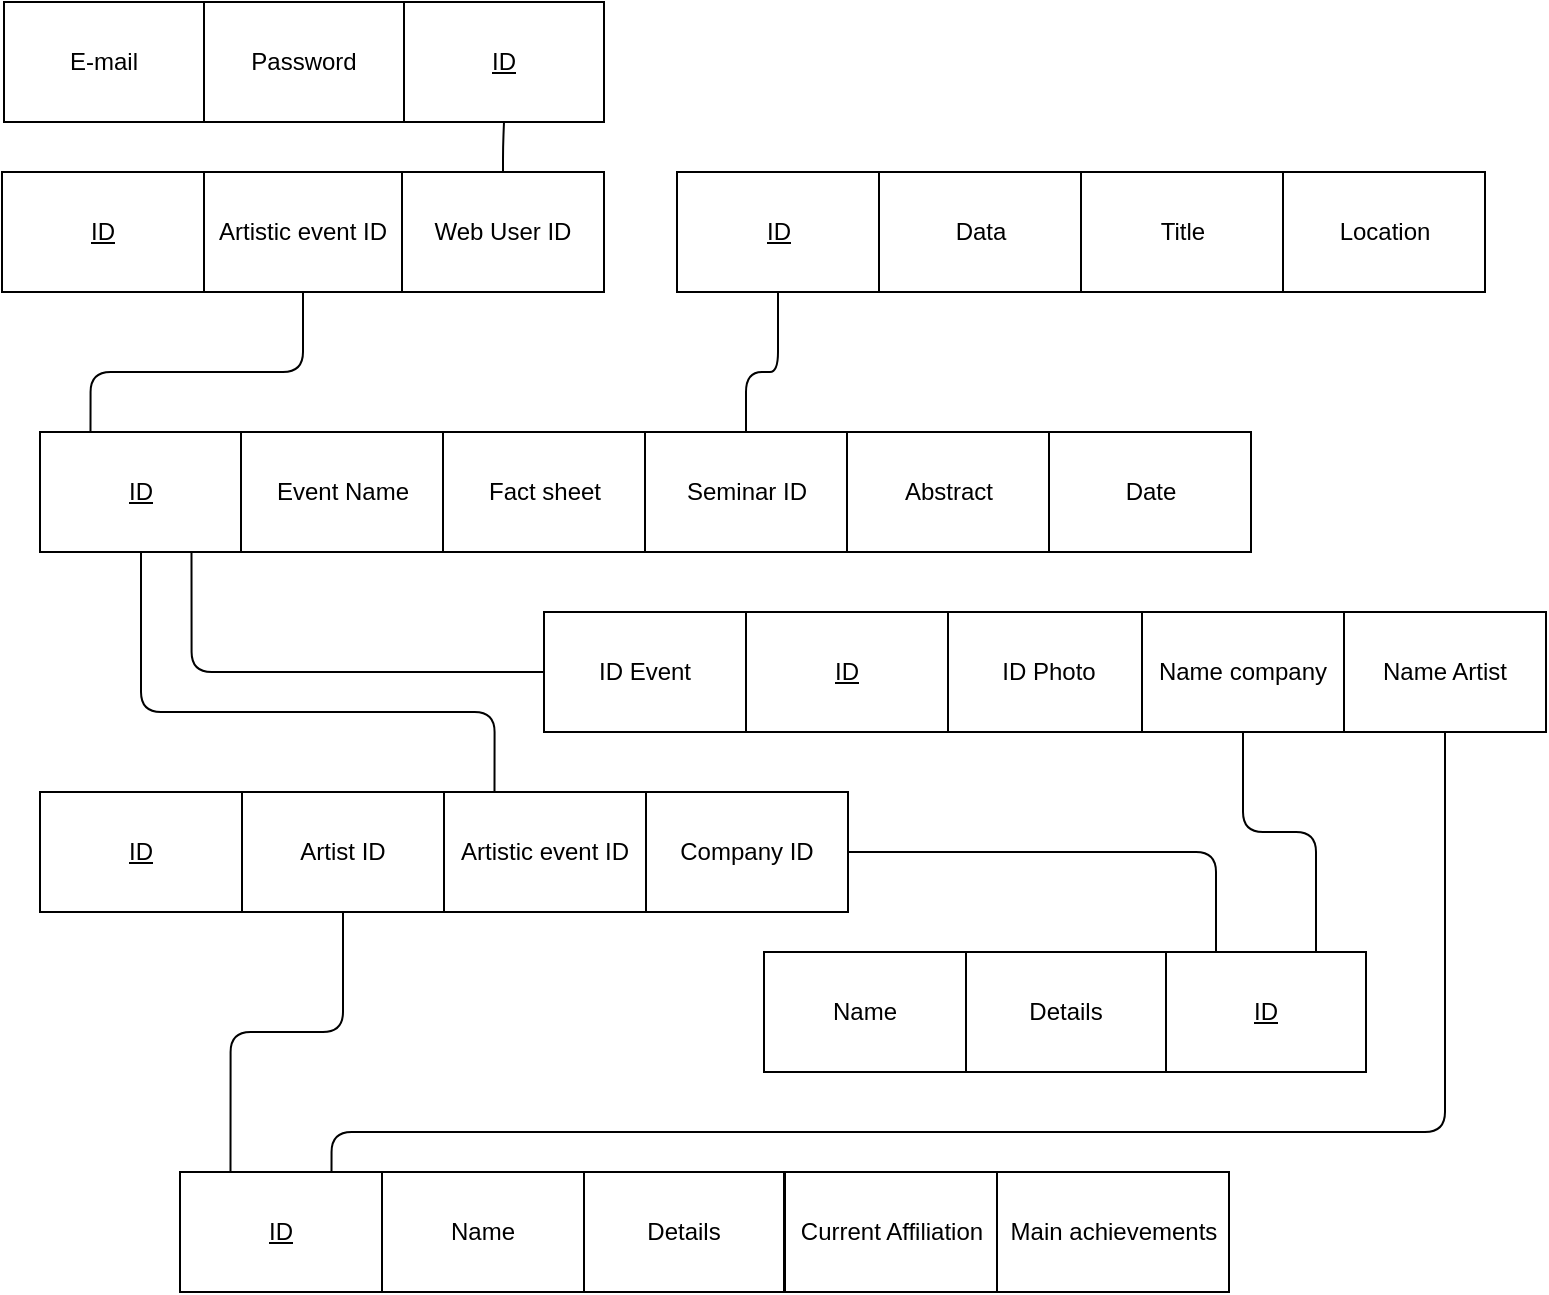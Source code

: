 <mxfile version="12.2.7" type="device" pages="1"><diagram id="mCeaMJX3CQ6pdK_j_z2c" name="Page-1"><mxGraphModel dx="782" dy="689" grid="1" gridSize="10" guides="1" tooltips="1" connect="1" arrows="1" fold="1" page="1" pageScale="1" pageWidth="827" pageHeight="1169" math="0" shadow="0"><root><mxCell id="0"/><mxCell id="1" parent="0"/><mxCell id="fped8_Gxq-GubGdn7bcu-1" value="&lt;u&gt;ID&lt;/u&gt;" style="rounded=0;whiteSpace=wrap;html=1;" parent="1" vertex="1"><mxGeometry x="30" y="230" width="101" height="60" as="geometry"/></mxCell><mxCell id="fped8_Gxq-GubGdn7bcu-2" value="Fact sheet" style="rounded=0;whiteSpace=wrap;html=1;" parent="1" vertex="1"><mxGeometry x="231.5" y="230" width="101" height="60" as="geometry"/></mxCell><mxCell id="fped8_Gxq-GubGdn7bcu-3" value="Seminar ID" style="rounded=0;whiteSpace=wrap;html=1;" parent="1" vertex="1"><mxGeometry x="332.5" y="230" width="101" height="60" as="geometry"/></mxCell><mxCell id="fped8_Gxq-GubGdn7bcu-5" value="Abstract" style="rounded=0;whiteSpace=wrap;html=1;" parent="1" vertex="1"><mxGeometry x="433.5" y="230" width="101" height="60" as="geometry"/></mxCell><mxCell id="fped8_Gxq-GubGdn7bcu-6" value="Artist ID" style="rounded=0;whiteSpace=wrap;html=1;" parent="1" vertex="1"><mxGeometry x="131" y="410" width="101" height="60" as="geometry"/></mxCell><mxCell id="fped8_Gxq-GubGdn7bcu-7" value="Artistic event ID" style="rounded=0;whiteSpace=wrap;html=1;" parent="1" vertex="1"><mxGeometry x="232" y="410" width="101" height="60" as="geometry"/></mxCell><mxCell id="fped8_Gxq-GubGdn7bcu-8" value="" style="endArrow=none;html=1;entryX=0.5;entryY=1;entryDx=0;entryDy=0;exitX=0.25;exitY=0;exitDx=0;exitDy=0;edgeStyle=orthogonalEdgeStyle;" parent="1" source="fped8_Gxq-GubGdn7bcu-7" target="fped8_Gxq-GubGdn7bcu-1" edge="1"><mxGeometry width="50" height="50" relative="1" as="geometry"><mxPoint x="13.5" y="65" as="sourcePoint"/><mxPoint x="63.5" y="15" as="targetPoint"/><Array as="points"><mxPoint x="257" y="370"/><mxPoint x="81" y="370"/></Array></mxGeometry></mxCell><mxCell id="fped8_Gxq-GubGdn7bcu-9" value="Name" style="rounded=0;whiteSpace=wrap;html=1;" parent="1" vertex="1"><mxGeometry x="392" y="490" width="101" height="60" as="geometry"/></mxCell><mxCell id="fped8_Gxq-GubGdn7bcu-10" value="Details" style="rounded=0;whiteSpace=wrap;html=1;" parent="1" vertex="1"><mxGeometry x="493" y="490" width="100" height="60" as="geometry"/></mxCell><mxCell id="fped8_Gxq-GubGdn7bcu-12" value="&lt;u&gt;ID&lt;/u&gt;" style="rounded=0;whiteSpace=wrap;html=1;" parent="1" vertex="1"><mxGeometry x="30" y="410" width="101" height="60" as="geometry"/></mxCell><mxCell id="fped8_Gxq-GubGdn7bcu-13" value="" style="endArrow=none;html=1;entryX=1;entryY=0.5;entryDx=0;entryDy=0;exitX=0.25;exitY=0;exitDx=0;exitDy=0;edgeStyle=orthogonalEdgeStyle;" parent="1" source="eYYoWJSKtnG0IWVszfgg-9" target="eYYoWJSKtnG0IWVszfgg-8" edge="1"><mxGeometry width="50" height="50" relative="1" as="geometry"><mxPoint x="13.5" y="245" as="sourcePoint"/><mxPoint x="63.5" y="195" as="targetPoint"/><Array as="points"><mxPoint x="618" y="440"/></Array></mxGeometry></mxCell><mxCell id="fped8_Gxq-GubGdn7bcu-14" value="Name" style="rounded=0;whiteSpace=wrap;html=1;" parent="1" vertex="1"><mxGeometry x="201" y="600" width="101" height="60" as="geometry"/></mxCell><mxCell id="fped8_Gxq-GubGdn7bcu-15" value="Details" style="rounded=0;whiteSpace=wrap;html=1;" parent="1" vertex="1"><mxGeometry x="302" y="600" width="100" height="60" as="geometry"/></mxCell><mxCell id="fped8_Gxq-GubGdn7bcu-17" value="Current Affiliation" style="rounded=0;whiteSpace=wrap;html=1;" parent="1" vertex="1"><mxGeometry x="402.5" y="600" width="106" height="60" as="geometry"/></mxCell><mxCell id="fped8_Gxq-GubGdn7bcu-18" value="Main achievements" style="rounded=0;whiteSpace=wrap;html=1;" parent="1" vertex="1"><mxGeometry x="508.5" y="600" width="116" height="60" as="geometry"/></mxCell><mxCell id="fped8_Gxq-GubGdn7bcu-19" value="" style="endArrow=none;html=1;edgeStyle=orthogonalEdgeStyle;entryX=0.25;entryY=0;entryDx=0;entryDy=0;exitX=0.5;exitY=1;exitDx=0;exitDy=0;" parent="1" source="fped8_Gxq-GubGdn7bcu-6" target="eYYoWJSKtnG0IWVszfgg-10" edge="1"><mxGeometry width="50" height="50" relative="1" as="geometry"><mxPoint x="33.5" y="245" as="sourcePoint"/><mxPoint x="83.5" y="195" as="targetPoint"/><Array as="points"><mxPoint x="182" y="530"/><mxPoint x="125" y="530"/></Array></mxGeometry></mxCell><mxCell id="fped8_Gxq-GubGdn7bcu-20" value="ID Event" style="rounded=0;whiteSpace=wrap;html=1;" parent="1" vertex="1"><mxGeometry x="282" y="320" width="101" height="60" as="geometry"/></mxCell><mxCell id="fped8_Gxq-GubGdn7bcu-21" value="ID Photo" style="rounded=0;whiteSpace=wrap;html=1;" parent="1" vertex="1"><mxGeometry x="484" y="320" width="101" height="60" as="geometry"/></mxCell><mxCell id="fped8_Gxq-GubGdn7bcu-22" value="Name Artist" style="rounded=0;whiteSpace=wrap;html=1;" parent="1" vertex="1"><mxGeometry x="682" y="320" width="101" height="60" as="geometry"/></mxCell><mxCell id="fped8_Gxq-GubGdn7bcu-23" value="Name company" style="rounded=0;whiteSpace=wrap;html=1;" parent="1" vertex="1"><mxGeometry x="581" y="320" width="101" height="60" as="geometry"/></mxCell><mxCell id="fped8_Gxq-GubGdn7bcu-24" value="" style="endArrow=none;html=1;exitX=0.75;exitY=1;exitDx=0;exitDy=0;edgeStyle=orthogonalEdgeStyle;entryX=0;entryY=0.5;entryDx=0;entryDy=0;" parent="1" source="fped8_Gxq-GubGdn7bcu-1" target="fped8_Gxq-GubGdn7bcu-20" edge="1"><mxGeometry width="50" height="50" relative="1" as="geometry"><mxPoint x="23.5" y="245" as="sourcePoint"/><mxPoint x="290" y="390" as="targetPoint"/><Array as="points"><mxPoint x="106" y="350"/></Array></mxGeometry></mxCell><mxCell id="fped8_Gxq-GubGdn7bcu-29" value="" style="endArrow=none;html=1;entryX=0.5;entryY=1;entryDx=0;entryDy=0;exitX=0.75;exitY=0;exitDx=0;exitDy=0;edgeStyle=orthogonalEdgeStyle;" parent="1" source="eYYoWJSKtnG0IWVszfgg-10" target="fped8_Gxq-GubGdn7bcu-22" edge="1"><mxGeometry width="50" height="50" relative="1" as="geometry"><mxPoint x="23.5" y="245" as="sourcePoint"/><mxPoint x="73.5" y="195" as="targetPoint"/><Array as="points"><mxPoint x="176" y="580"/><mxPoint x="733" y="580"/></Array></mxGeometry></mxCell><mxCell id="fped8_Gxq-GubGdn7bcu-30" value="" style="endArrow=none;html=1;entryX=0.5;entryY=1;entryDx=0;entryDy=0;exitX=0.75;exitY=0;exitDx=0;exitDy=0;edgeStyle=orthogonalEdgeStyle;" parent="1" source="eYYoWJSKtnG0IWVszfgg-9" target="fped8_Gxq-GubGdn7bcu-23" edge="1"><mxGeometry width="50" height="50" relative="1" as="geometry"><mxPoint x="23.5" y="245" as="sourcePoint"/><mxPoint x="73.5" y="195" as="targetPoint"/><Array as="points"><mxPoint x="668" y="430"/><mxPoint x="632" y="430"/></Array></mxGeometry></mxCell><mxCell id="fped8_Gxq-GubGdn7bcu-31" value="Data" style="rounded=0;whiteSpace=wrap;html=1;" parent="1" vertex="1"><mxGeometry x="449.5" y="100" width="101" height="60" as="geometry"/></mxCell><mxCell id="fped8_Gxq-GubGdn7bcu-32" value="Title" style="rounded=0;whiteSpace=wrap;html=1;" parent="1" vertex="1"><mxGeometry x="550.5" y="100" width="101" height="60" as="geometry"/></mxCell><mxCell id="fped8_Gxq-GubGdn7bcu-33" value="" style="endArrow=none;html=1;exitX=0.5;exitY=0;exitDx=0;exitDy=0;entryX=0.5;entryY=1;entryDx=0;entryDy=0;edgeStyle=orthogonalEdgeStyle;" parent="1" source="fped8_Gxq-GubGdn7bcu-3" target="eYYoWJSKtnG0IWVszfgg-4" edge="1"><mxGeometry width="50" height="50" relative="1" as="geometry"><mxPoint x="13.5" y="245" as="sourcePoint"/><mxPoint x="63.5" y="195" as="targetPoint"/><Array as="points"><mxPoint x="383" y="200"/><mxPoint x="399" y="200"/></Array></mxGeometry></mxCell><mxCell id="fped8_Gxq-GubGdn7bcu-34" value="Location" style="rounded=0;whiteSpace=wrap;html=1;" parent="1" vertex="1"><mxGeometry x="651.5" y="100" width="101" height="60" as="geometry"/></mxCell><mxCell id="fped8_Gxq-GubGdn7bcu-35" value="Event Name" style="rounded=0;whiteSpace=wrap;html=1;" parent="1" vertex="1"><mxGeometry x="130.5" y="230" width="101" height="60" as="geometry"/></mxCell><mxCell id="rjUnznNPcPiEyhpS0K8V-1" value="Artistic event ID" style="rounded=0;whiteSpace=wrap;html=1;" parent="1" vertex="1"><mxGeometry x="112" y="100" width="99" height="60" as="geometry"/></mxCell><mxCell id="rjUnznNPcPiEyhpS0K8V-2" value="Web User ID" style="rounded=0;whiteSpace=wrap;html=1;" parent="1" vertex="1"><mxGeometry x="211" y="100" width="101" height="60" as="geometry"/></mxCell><mxCell id="rjUnznNPcPiEyhpS0K8V-3" value="Password" style="rounded=0;whiteSpace=wrap;html=1;" parent="1" vertex="1"><mxGeometry x="112" y="15" width="100" height="60" as="geometry"/></mxCell><mxCell id="rjUnznNPcPiEyhpS0K8V-4" value="&lt;u&gt;ID&lt;/u&gt;" style="rounded=0;whiteSpace=wrap;html=1;" parent="1" vertex="1"><mxGeometry x="212" y="15" width="100" height="60" as="geometry"/></mxCell><mxCell id="rjUnznNPcPiEyhpS0K8V-7" value="" style="endArrow=none;html=1;entryX=0.5;entryY=1;entryDx=0;entryDy=0;exitX=0.25;exitY=0;exitDx=0;exitDy=0;edgeStyle=orthogonalEdgeStyle;" parent="1" source="fped8_Gxq-GubGdn7bcu-1" target="rjUnznNPcPiEyhpS0K8V-1" edge="1"><mxGeometry width="50" height="50" relative="1" as="geometry"><mxPoint x="30" y="240" as="sourcePoint"/><mxPoint x="80" y="190" as="targetPoint"/><Array as="points"><mxPoint x="55" y="200"/><mxPoint x="162" y="200"/></Array></mxGeometry></mxCell><mxCell id="rjUnznNPcPiEyhpS0K8V-8" value="" style="endArrow=none;html=1;exitX=0.5;exitY=0;exitDx=0;exitDy=0;entryX=0.5;entryY=1;entryDx=0;entryDy=0;edgeStyle=orthogonalEdgeStyle;" parent="1" source="rjUnznNPcPiEyhpS0K8V-2" target="rjUnznNPcPiEyhpS0K8V-4" edge="1"><mxGeometry width="50" height="50" relative="1" as="geometry"><mxPoint x="310" y="150" as="sourcePoint"/><mxPoint x="360" y="100" as="targetPoint"/></mxGeometry></mxCell><mxCell id="eYYoWJSKtnG0IWVszfgg-1" value="E-mail" style="rounded=0;whiteSpace=wrap;html=1;" vertex="1" parent="1"><mxGeometry x="12" y="15" width="100" height="60" as="geometry"/></mxCell><mxCell id="eYYoWJSKtnG0IWVszfgg-2" value="&lt;u&gt;ID&lt;/u&gt;" style="rounded=0;whiteSpace=wrap;html=1;" vertex="1" parent="1"><mxGeometry x="11" y="100" width="101" height="60" as="geometry"/></mxCell><mxCell id="eYYoWJSKtnG0IWVszfgg-3" value="Date" style="rounded=0;whiteSpace=wrap;html=1;" vertex="1" parent="1"><mxGeometry x="534.5" y="230" width="101" height="60" as="geometry"/></mxCell><mxCell id="eYYoWJSKtnG0IWVszfgg-4" value="&lt;u&gt;ID&lt;/u&gt;" style="rounded=0;whiteSpace=wrap;html=1;" vertex="1" parent="1"><mxGeometry x="348.5" y="100" width="101" height="60" as="geometry"/></mxCell><mxCell id="eYYoWJSKtnG0IWVszfgg-7" value="&lt;u&gt;ID&lt;/u&gt;" style="rounded=0;whiteSpace=wrap;html=1;" vertex="1" parent="1"><mxGeometry x="383" y="320" width="101" height="60" as="geometry"/></mxCell><mxCell id="eYYoWJSKtnG0IWVszfgg-8" value="Company ID" style="rounded=0;whiteSpace=wrap;html=1;" vertex="1" parent="1"><mxGeometry x="333" y="410" width="101" height="60" as="geometry"/></mxCell><mxCell id="eYYoWJSKtnG0IWVszfgg-9" value="&lt;u&gt;ID&lt;/u&gt;" style="rounded=0;whiteSpace=wrap;html=1;" vertex="1" parent="1"><mxGeometry x="593" y="490" width="100" height="60" as="geometry"/></mxCell><mxCell id="eYYoWJSKtnG0IWVszfgg-10" value="&lt;u&gt;ID&lt;/u&gt;" style="rounded=0;whiteSpace=wrap;html=1;" vertex="1" parent="1"><mxGeometry x="100" y="600" width="101" height="60" as="geometry"/></mxCell></root></mxGraphModel></diagram></mxfile>